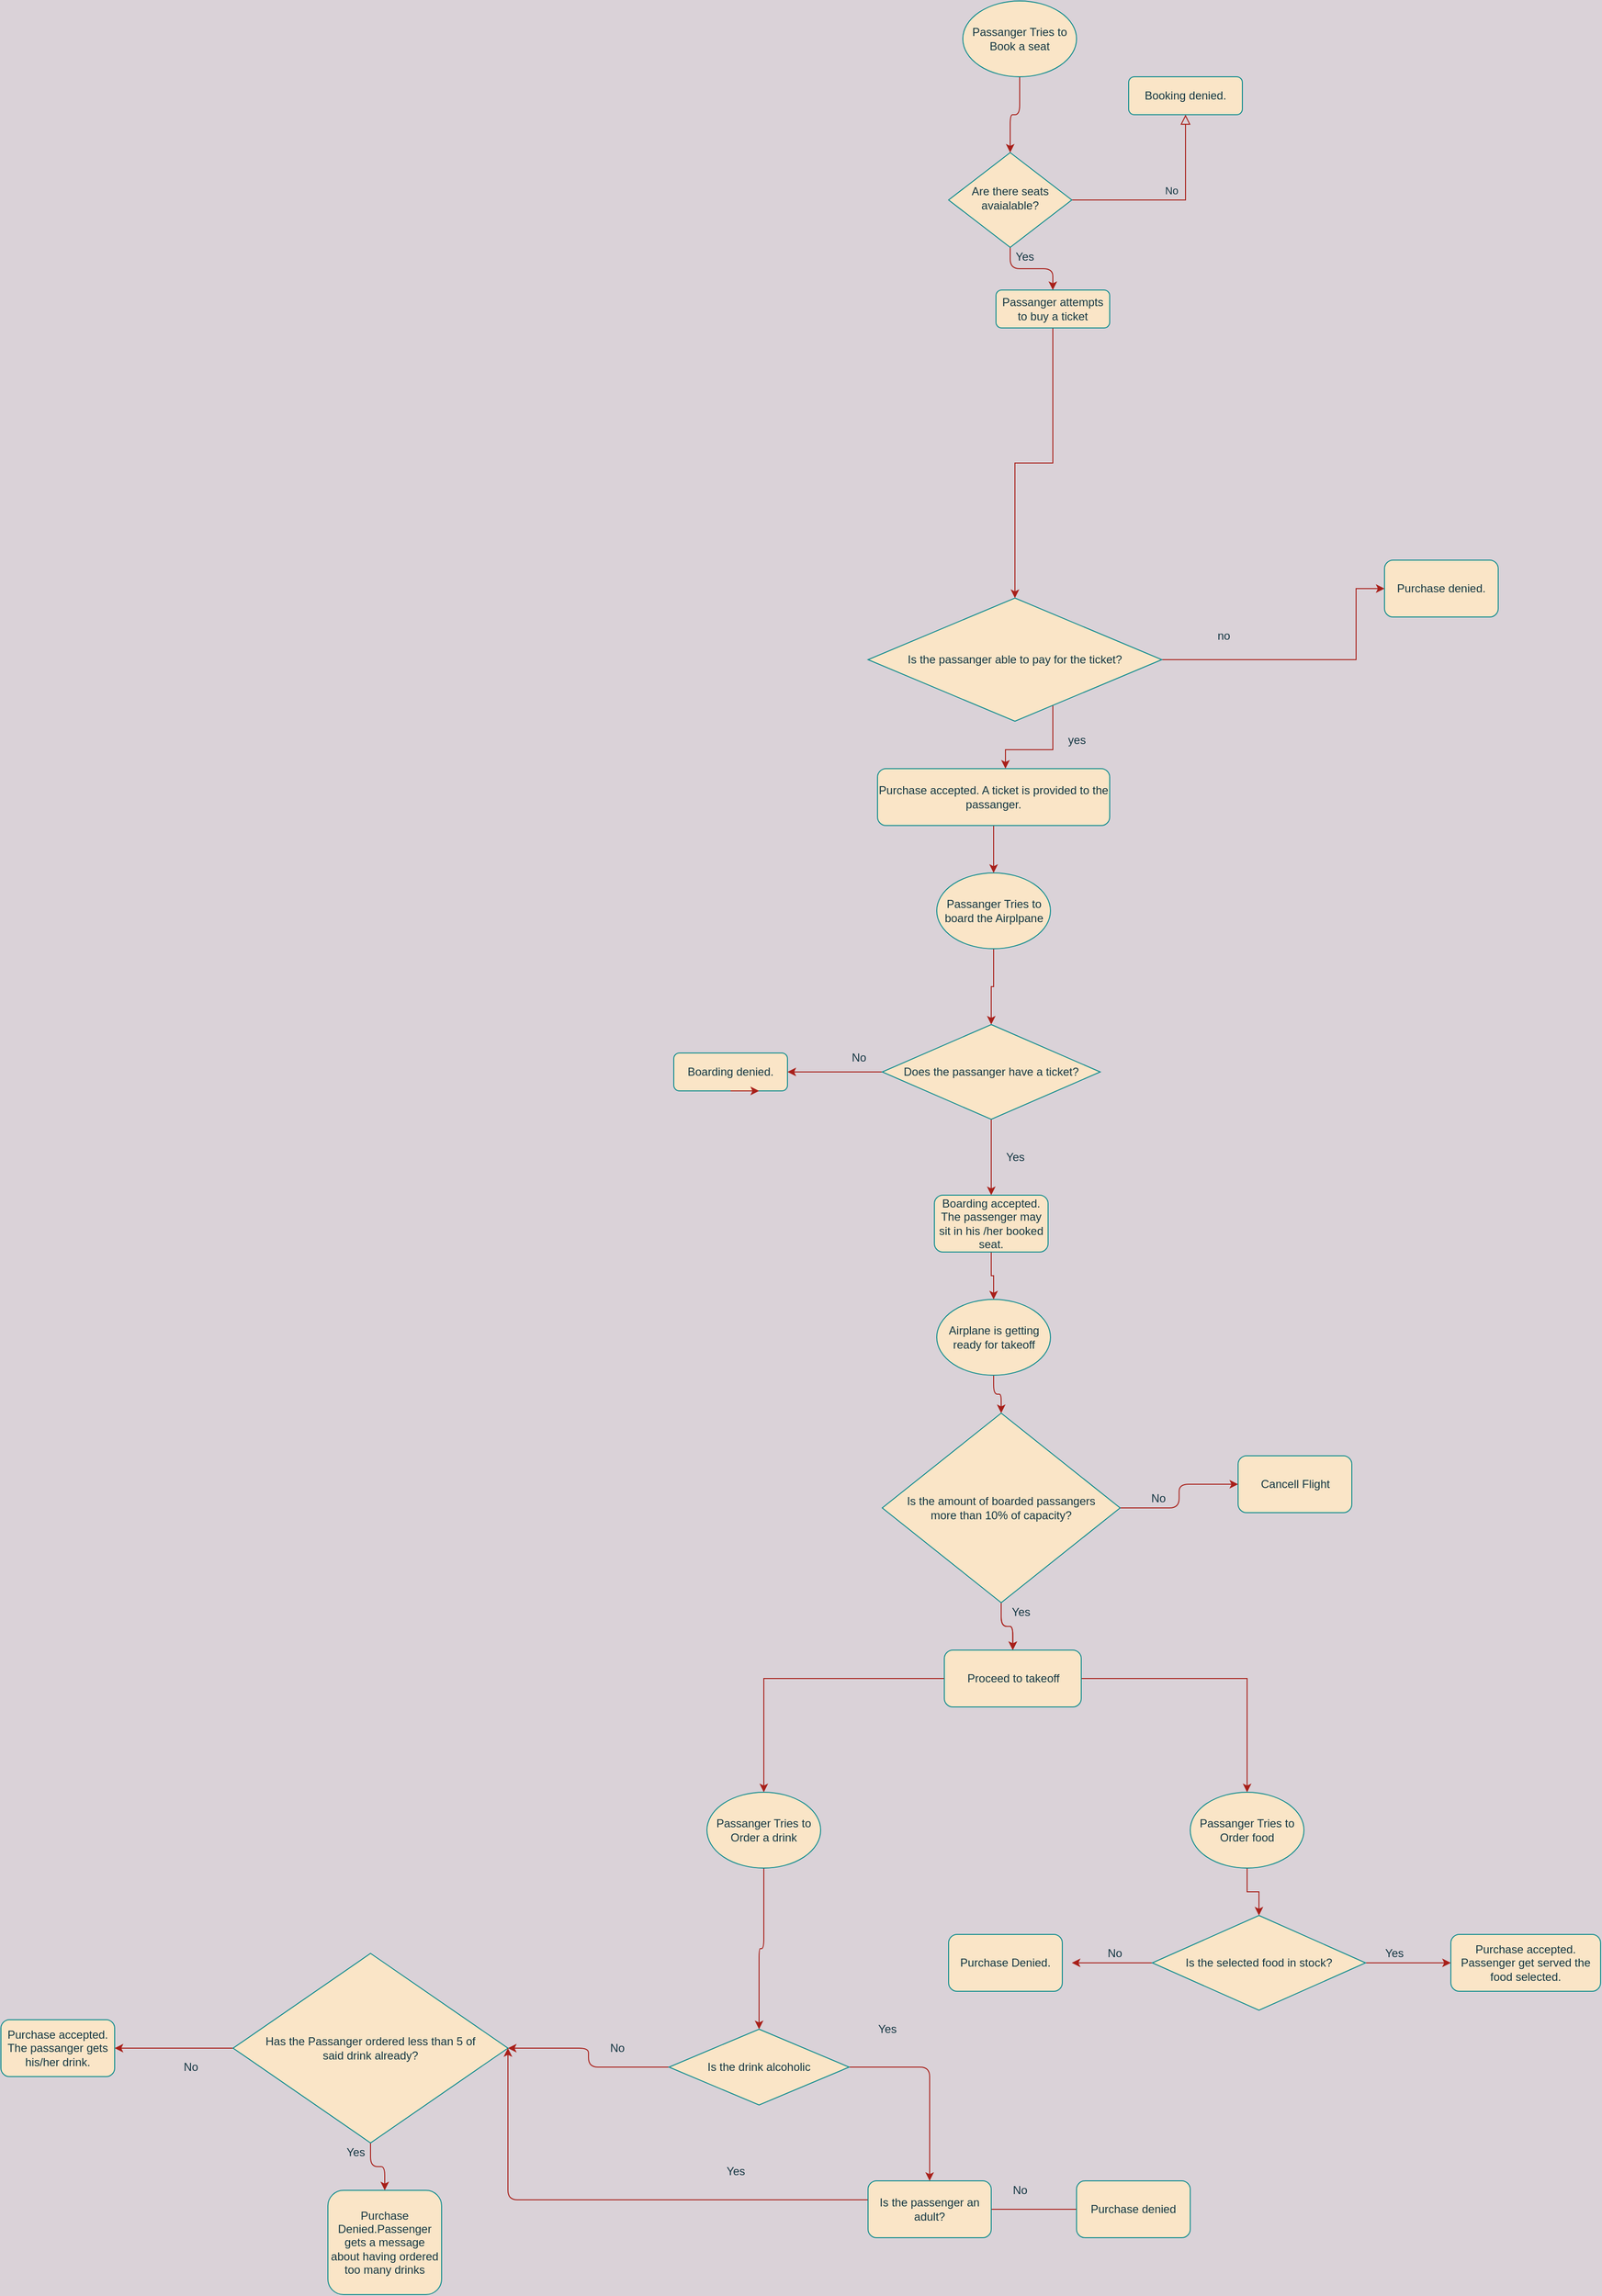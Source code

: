 <mxfile version="13.7.9" type="device"><diagram id="C5RBs43oDa-KdzZeNtuy" name="Page-1"><mxGraphModel dx="1932" dy="488" grid="1" gridSize="10" guides="1" tooltips="1" connect="1" arrows="1" fold="1" page="1" pageScale="1" pageWidth="827" pageHeight="1169" background="#DAD2D8" math="0" shadow="0"><root><mxCell id="WIyWlLk6GJQsqaUBKTNV-0"/><mxCell id="WIyWlLk6GJQsqaUBKTNV-1" parent="WIyWlLk6GJQsqaUBKTNV-0"/><mxCell id="WIyWlLk6GJQsqaUBKTNV-5" value="No" style="edgeStyle=orthogonalEdgeStyle;rounded=0;html=1;jettySize=auto;orthogonalLoop=1;fontSize=11;endArrow=block;endFill=0;endSize=8;strokeWidth=1;shadow=0;labelBackgroundColor=none;strokeColor=#A8201A;fontColor=#143642;" parent="WIyWlLk6GJQsqaUBKTNV-1" source="WIyWlLk6GJQsqaUBKTNV-6" target="WIyWlLk6GJQsqaUBKTNV-7" edge="1"><mxGeometry y="10" relative="1" as="geometry"><mxPoint as="offset"/></mxGeometry></mxCell><mxCell id="gBzIC5DPnKMBng8qm2CA-13" style="edgeStyle=orthogonalEdgeStyle;curved=0;rounded=1;sketch=0;orthogonalLoop=1;jettySize=auto;html=1;entryX=0.5;entryY=0;entryDx=0;entryDy=0;strokeColor=#A8201A;fillColor=#FAE5C7;fontColor=#143642;labelBackgroundColor=#DAD2D8;" parent="WIyWlLk6GJQsqaUBKTNV-1" source="WIyWlLk6GJQsqaUBKTNV-6" target="WIyWlLk6GJQsqaUBKTNV-12" edge="1"><mxGeometry relative="1" as="geometry"/></mxCell><mxCell id="WIyWlLk6GJQsqaUBKTNV-6" value="Are there seats avaialable?" style="rhombus;whiteSpace=wrap;html=1;shadow=0;fontFamily=Helvetica;fontSize=12;align=center;strokeWidth=1;spacing=6;spacingTop=-4;fillColor=#FAE5C7;strokeColor=#0F8B8D;fontColor=#143642;" parent="WIyWlLk6GJQsqaUBKTNV-1" vertex="1"><mxGeometry x="320" y="230" width="130" height="100" as="geometry"/></mxCell><mxCell id="WIyWlLk6GJQsqaUBKTNV-7" value="Booking denied." style="rounded=1;whiteSpace=wrap;html=1;fontSize=12;glass=0;strokeWidth=1;shadow=0;fillColor=#FAE5C7;strokeColor=#0F8B8D;fontColor=#143642;" parent="WIyWlLk6GJQsqaUBKTNV-1" vertex="1"><mxGeometry x="510" y="150" width="120" height="40" as="geometry"/></mxCell><mxCell id="WIyWlLk6GJQsqaUBKTNV-11" value="Boarding denied." style="rounded=1;whiteSpace=wrap;html=1;fontSize=12;glass=0;strokeWidth=1;shadow=0;fillColor=#FAE5C7;strokeColor=#0F8B8D;fontColor=#143642;" parent="WIyWlLk6GJQsqaUBKTNV-1" vertex="1"><mxGeometry x="30" y="1180" width="120" height="40" as="geometry"/></mxCell><mxCell id="6wLQQfIB85W31cSV0V93-3" style="edgeStyle=orthogonalEdgeStyle;rounded=0;orthogonalLoop=1;jettySize=auto;html=1;strokeColor=#A8201A;fontColor=#143642;entryX=0.5;entryY=0;entryDx=0;entryDy=0;labelBackgroundColor=#DAD2D8;" parent="WIyWlLk6GJQsqaUBKTNV-1" source="WIyWlLk6GJQsqaUBKTNV-12" target="6wLQQfIB85W31cSV0V93-4" edge="1"><mxGeometry relative="1" as="geometry"><mxPoint x="400" y="470" as="targetPoint"/></mxGeometry></mxCell><mxCell id="WIyWlLk6GJQsqaUBKTNV-12" value="Passanger attempts to buy a ticket" style="rounded=1;whiteSpace=wrap;html=1;fontSize=12;glass=0;strokeWidth=1;shadow=0;fillColor=#FAE5C7;strokeColor=#0F8B8D;fontColor=#143642;" parent="WIyWlLk6GJQsqaUBKTNV-1" vertex="1"><mxGeometry x="370" y="375" width="120" height="40" as="geometry"/></mxCell><mxCell id="6wLQQfIB85W31cSV0V93-11" style="edgeStyle=orthogonalEdgeStyle;rounded=0;orthogonalLoop=1;jettySize=auto;html=1;entryX=0.5;entryY=0;entryDx=0;entryDy=0;strokeColor=#A8201A;fontColor=#143642;labelBackgroundColor=#DAD2D8;" parent="WIyWlLk6GJQsqaUBKTNV-1" source="6wLQQfIB85W31cSV0V93-0" target="6wLQQfIB85W31cSV0V93-12" edge="1"><mxGeometry relative="1" as="geometry"><mxPoint x="380" y="1140" as="targetPoint"/></mxGeometry></mxCell><mxCell id="6wLQQfIB85W31cSV0V93-0" value="Passanger Tries to board the Airplpane" style="ellipse;whiteSpace=wrap;html=1;fillColor=#FAE5C7;strokeColor=#0F8B8D;fontColor=#143642;" parent="WIyWlLk6GJQsqaUBKTNV-1" vertex="1"><mxGeometry x="307.5" y="990" width="120" height="80" as="geometry"/></mxCell><mxCell id="6wLQQfIB85W31cSV0V93-6" style="edgeStyle=orthogonalEdgeStyle;rounded=0;orthogonalLoop=1;jettySize=auto;html=1;strokeColor=#A8201A;fontColor=#143642;entryX=0;entryY=0.5;entryDx=0;entryDy=0;labelBackgroundColor=#DAD2D8;" parent="WIyWlLk6GJQsqaUBKTNV-1" source="6wLQQfIB85W31cSV0V93-4" target="6wLQQfIB85W31cSV0V93-8" edge="1"><mxGeometry relative="1" as="geometry"><mxPoint x="760" y="640" as="targetPoint"/><Array as="points"><mxPoint x="750" y="765"/><mxPoint x="750" y="690"/></Array></mxGeometry></mxCell><mxCell id="6wLQQfIB85W31cSV0V93-9" style="edgeStyle=orthogonalEdgeStyle;rounded=0;orthogonalLoop=1;jettySize=auto;html=1;strokeColor=#A8201A;fontColor=#143642;labelBackgroundColor=#DAD2D8;" parent="WIyWlLk6GJQsqaUBKTNV-1" source="6wLQQfIB85W31cSV0V93-4" target="6wLQQfIB85W31cSV0V93-10" edge="1"><mxGeometry relative="1" as="geometry"><mxPoint x="380" y="680" as="targetPoint"/><Array as="points"><mxPoint x="430" y="860"/><mxPoint x="380" y="860"/></Array></mxGeometry></mxCell><mxCell id="6wLQQfIB85W31cSV0V93-4" value="Is the passanger able to pay for the ticket?" style="rhombus;whiteSpace=wrap;html=1;fillColor=#FAE5C7;strokeColor=#0F8B8D;fontColor=#143642;" parent="WIyWlLk6GJQsqaUBKTNV-1" vertex="1"><mxGeometry x="235" y="700" width="310" height="130" as="geometry"/></mxCell><mxCell id="6wLQQfIB85W31cSV0V93-8" value="Purchase denied." style="rounded=1;whiteSpace=wrap;html=1;fillColor=#FAE5C7;strokeColor=#0F8B8D;fontColor=#143642;" parent="WIyWlLk6GJQsqaUBKTNV-1" vertex="1"><mxGeometry x="780" y="660" width="120" height="60" as="geometry"/></mxCell><mxCell id="qrw3wCBogV5uxA8gc3xG-9" style="edgeStyle=orthogonalEdgeStyle;rounded=0;orthogonalLoop=1;jettySize=auto;html=1;labelBackgroundColor=#DAD2D8;strokeColor=#A8201A;fontColor=#143642;" edge="1" parent="WIyWlLk6GJQsqaUBKTNV-1" source="6wLQQfIB85W31cSV0V93-10" target="6wLQQfIB85W31cSV0V93-0"><mxGeometry relative="1" as="geometry"/></mxCell><mxCell id="6wLQQfIB85W31cSV0V93-10" value="Purchase accepted. A ticket is provided to the passanger." style="rounded=1;whiteSpace=wrap;html=1;fillColor=#FAE5C7;strokeColor=#0F8B8D;fontColor=#143642;" parent="WIyWlLk6GJQsqaUBKTNV-1" vertex="1"><mxGeometry x="245" y="880" width="245" height="60" as="geometry"/></mxCell><mxCell id="6wLQQfIB85W31cSV0V93-13" style="edgeStyle=orthogonalEdgeStyle;rounded=0;orthogonalLoop=1;jettySize=auto;html=1;strokeColor=#A8201A;fontColor=#143642;labelBackgroundColor=#DAD2D8;" parent="WIyWlLk6GJQsqaUBKTNV-1" source="6wLQQfIB85W31cSV0V93-12" target="WIyWlLk6GJQsqaUBKTNV-11" edge="1"><mxGeometry relative="1" as="geometry"><mxPoint x="140" y="1200" as="targetPoint"/></mxGeometry></mxCell><mxCell id="6wLQQfIB85W31cSV0V93-17" style="edgeStyle=orthogonalEdgeStyle;rounded=0;orthogonalLoop=1;jettySize=auto;html=1;entryX=0.5;entryY=0;entryDx=0;entryDy=0;strokeColor=#A8201A;fontColor=#143642;labelBackgroundColor=#DAD2D8;" parent="WIyWlLk6GJQsqaUBKTNV-1" source="6wLQQfIB85W31cSV0V93-12" target="6wLQQfIB85W31cSV0V93-18" edge="1"><mxGeometry relative="1" as="geometry"><mxPoint x="365" y="1320" as="targetPoint"/></mxGeometry></mxCell><mxCell id="6wLQQfIB85W31cSV0V93-12" value="Does the passanger have a ticket?" style="rhombus;whiteSpace=wrap;html=1;fillColor=#FAE5C7;strokeColor=#0F8B8D;fontColor=#143642;" parent="WIyWlLk6GJQsqaUBKTNV-1" vertex="1"><mxGeometry x="250" y="1150" width="230" height="100" as="geometry"/></mxCell><mxCell id="qrw3wCBogV5uxA8gc3xG-10" style="edgeStyle=orthogonalEdgeStyle;rounded=0;orthogonalLoop=1;jettySize=auto;html=1;labelBackgroundColor=#DAD2D8;strokeColor=#A8201A;fontColor=#143642;" edge="1" parent="WIyWlLk6GJQsqaUBKTNV-1" source="6wLQQfIB85W31cSV0V93-18" target="gBzIC5DPnKMBng8qm2CA-0"><mxGeometry relative="1" as="geometry"/></mxCell><mxCell id="6wLQQfIB85W31cSV0V93-18" value="Boarding accepted. The passenger may sit in his /her booked seat. " style="rounded=1;whiteSpace=wrap;html=1;fillColor=#FAE5C7;strokeColor=#0F8B8D;fontColor=#143642;" parent="WIyWlLk6GJQsqaUBKTNV-1" vertex="1"><mxGeometry x="305" y="1330" width="120" height="60" as="geometry"/></mxCell><mxCell id="6wLQQfIB85W31cSV0V93-19" value="Yes" style="text;html=1;align=center;verticalAlign=middle;resizable=0;points=[];autosize=1;fontColor=#143642;" parent="WIyWlLk6GJQsqaUBKTNV-1" vertex="1"><mxGeometry x="370" y="1280" width="40" height="20" as="geometry"/></mxCell><mxCell id="gBzIC5DPnKMBng8qm2CA-2" style="edgeStyle=orthogonalEdgeStyle;curved=0;rounded=1;sketch=0;orthogonalLoop=1;jettySize=auto;html=1;entryX=0.5;entryY=0;entryDx=0;entryDy=0;strokeColor=#A8201A;fillColor=#FAE5C7;fontColor=#143642;labelBackgroundColor=#DAD2D8;" parent="WIyWlLk6GJQsqaUBKTNV-1" source="gBzIC5DPnKMBng8qm2CA-0" target="gBzIC5DPnKMBng8qm2CA-1" edge="1"><mxGeometry relative="1" as="geometry"/></mxCell><mxCell id="gBzIC5DPnKMBng8qm2CA-0" value="Airplane is getting ready for takeoff" style="ellipse;whiteSpace=wrap;html=1;rounded=0;sketch=0;strokeColor=#0F8B8D;fillColor=#FAE5C7;fontColor=#143642;" parent="WIyWlLk6GJQsqaUBKTNV-1" vertex="1"><mxGeometry x="307.5" y="1440" width="120" height="80" as="geometry"/></mxCell><mxCell id="gBzIC5DPnKMBng8qm2CA-3" style="edgeStyle=orthogonalEdgeStyle;curved=0;rounded=1;sketch=0;orthogonalLoop=1;jettySize=auto;html=1;strokeColor=#A8201A;fillColor=#FAE5C7;fontColor=#143642;labelBackgroundColor=#DAD2D8;" parent="WIyWlLk6GJQsqaUBKTNV-1" source="gBzIC5DPnKMBng8qm2CA-1" target="gBzIC5DPnKMBng8qm2CA-4" edge="1"><mxGeometry relative="1" as="geometry"><mxPoint x="605.5" y="1635" as="targetPoint"/></mxGeometry></mxCell><mxCell id="gBzIC5DPnKMBng8qm2CA-5" value="" style="edgeStyle=orthogonalEdgeStyle;curved=0;rounded=1;sketch=0;orthogonalLoop=1;jettySize=auto;html=1;strokeColor=#A8201A;fillColor=#FAE5C7;fontColor=#143642;labelBackgroundColor=#DAD2D8;" parent="WIyWlLk6GJQsqaUBKTNV-1" source="gBzIC5DPnKMBng8qm2CA-1" target="gBzIC5DPnKMBng8qm2CA-4" edge="1"><mxGeometry relative="1" as="geometry"/></mxCell><mxCell id="gBzIC5DPnKMBng8qm2CA-8" style="edgeStyle=orthogonalEdgeStyle;curved=0;rounded=1;sketch=0;orthogonalLoop=1;jettySize=auto;html=1;exitX=1;exitY=0.5;exitDx=0;exitDy=0;entryX=0;entryY=0.5;entryDx=0;entryDy=0;strokeColor=#A8201A;fillColor=#FAE5C7;fontColor=#143642;labelBackgroundColor=#DAD2D8;" parent="WIyWlLk6GJQsqaUBKTNV-1" source="gBzIC5DPnKMBng8qm2CA-1" target="gBzIC5DPnKMBng8qm2CA-7" edge="1"><mxGeometry relative="1" as="geometry"/></mxCell><mxCell id="gBzIC5DPnKMBng8qm2CA-1" value="Is the amount of boarded passangers&lt;br&gt;more than 10% of capacity?" style="rhombus;whiteSpace=wrap;html=1;rounded=0;sketch=0;strokeColor=#0F8B8D;fillColor=#FAE5C7;fontColor=#143642;" parent="WIyWlLk6GJQsqaUBKTNV-1" vertex="1"><mxGeometry x="250" y="1560" width="251" height="200" as="geometry"/></mxCell><mxCell id="qrw3wCBogV5uxA8gc3xG-14" style="edgeStyle=orthogonalEdgeStyle;rounded=0;orthogonalLoop=1;jettySize=auto;html=1;labelBackgroundColor=#DAD2D8;strokeColor=#A8201A;fontColor=#143642;" edge="1" parent="WIyWlLk6GJQsqaUBKTNV-1" source="gBzIC5DPnKMBng8qm2CA-4" target="gBzIC5DPnKMBng8qm2CA-15"><mxGeometry relative="1" as="geometry"/></mxCell><mxCell id="qrw3wCBogV5uxA8gc3xG-16" style="edgeStyle=orthogonalEdgeStyle;rounded=0;orthogonalLoop=1;jettySize=auto;html=1;entryX=0.5;entryY=0;entryDx=0;entryDy=0;labelBackgroundColor=#DAD2D8;strokeColor=#A8201A;fontColor=#143642;" edge="1" parent="WIyWlLk6GJQsqaUBKTNV-1" source="gBzIC5DPnKMBng8qm2CA-4" target="qrw3wCBogV5uxA8gc3xG-15"><mxGeometry relative="1" as="geometry"/></mxCell><mxCell id="gBzIC5DPnKMBng8qm2CA-4" value="Proceed to takeoff" style="rounded=1;whiteSpace=wrap;html=1;sketch=0;strokeColor=#0F8B8D;fillColor=#FAE5C7;fontColor=#143642;" parent="WIyWlLk6GJQsqaUBKTNV-1" vertex="1"><mxGeometry x="315.5" y="1810" width="144.5" height="60" as="geometry"/></mxCell><mxCell id="gBzIC5DPnKMBng8qm2CA-6" value="Yes" style="text;html=1;align=center;verticalAlign=middle;resizable=0;points=[];autosize=1;fontColor=#143642;" parent="WIyWlLk6GJQsqaUBKTNV-1" vertex="1"><mxGeometry x="375.5" y="1760" width="40" height="20" as="geometry"/></mxCell><mxCell id="gBzIC5DPnKMBng8qm2CA-7" value="Cancell Flight" style="rounded=1;whiteSpace=wrap;html=1;sketch=0;strokeColor=#0F8B8D;fillColor=#FAE5C7;fontColor=#143642;" parent="WIyWlLk6GJQsqaUBKTNV-1" vertex="1"><mxGeometry x="625.5" y="1605" width="120" height="60" as="geometry"/></mxCell><mxCell id="gBzIC5DPnKMBng8qm2CA-9" value="No" style="text;html=1;align=center;verticalAlign=middle;resizable=0;points=[];autosize=1;fontColor=#143642;" parent="WIyWlLk6GJQsqaUBKTNV-1" vertex="1"><mxGeometry x="525.5" y="1640" width="30" height="20" as="geometry"/></mxCell><mxCell id="gBzIC5DPnKMBng8qm2CA-11" style="edgeStyle=orthogonalEdgeStyle;curved=0;rounded=1;sketch=0;orthogonalLoop=1;jettySize=auto;html=1;entryX=0.5;entryY=0;entryDx=0;entryDy=0;strokeColor=#A8201A;fillColor=#FAE5C7;fontColor=#143642;labelBackgroundColor=#DAD2D8;" parent="WIyWlLk6GJQsqaUBKTNV-1" source="gBzIC5DPnKMBng8qm2CA-10" target="WIyWlLk6GJQsqaUBKTNV-6" edge="1"><mxGeometry relative="1" as="geometry"/></mxCell><mxCell id="gBzIC5DPnKMBng8qm2CA-10" value="&lt;span&gt;Passanger Tries to Book a seat&lt;/span&gt;" style="ellipse;whiteSpace=wrap;html=1;rounded=0;sketch=0;strokeColor=#0F8B8D;fillColor=#FAE5C7;fontColor=#143642;" parent="WIyWlLk6GJQsqaUBKTNV-1" vertex="1"><mxGeometry x="335" y="70" width="120" height="80" as="geometry"/></mxCell><mxCell id="gBzIC5DPnKMBng8qm2CA-14" value="Yes" style="text;html=1;align=center;verticalAlign=middle;resizable=0;points=[];autosize=1;fontColor=#143642;" parent="WIyWlLk6GJQsqaUBKTNV-1" vertex="1"><mxGeometry x="380" y="330" width="40" height="20" as="geometry"/></mxCell><mxCell id="gBzIC5DPnKMBng8qm2CA-17" style="edgeStyle=orthogonalEdgeStyle;curved=0;rounded=1;sketch=0;orthogonalLoop=1;jettySize=auto;html=1;entryX=0.5;entryY=0;entryDx=0;entryDy=0;strokeColor=#A8201A;fillColor=#FAE5C7;fontColor=#143642;labelBackgroundColor=#DAD2D8;" parent="WIyWlLk6GJQsqaUBKTNV-1" source="gBzIC5DPnKMBng8qm2CA-15" target="gBzIC5DPnKMBng8qm2CA-16" edge="1"><mxGeometry relative="1" as="geometry"/></mxCell><mxCell id="gBzIC5DPnKMBng8qm2CA-15" value="Passanger Tries to Order a drink" style="ellipse;whiteSpace=wrap;html=1;rounded=0;sketch=0;strokeColor=#0F8B8D;fillColor=#FAE5C7;fontColor=#143642;" parent="WIyWlLk6GJQsqaUBKTNV-1" vertex="1"><mxGeometry x="65" y="1960" width="120" height="80" as="geometry"/></mxCell><mxCell id="gBzIC5DPnKMBng8qm2CA-18" style="edgeStyle=orthogonalEdgeStyle;curved=0;rounded=1;sketch=0;orthogonalLoop=1;jettySize=auto;html=1;exitX=0;exitY=0.5;exitDx=0;exitDy=0;strokeColor=#A8201A;fillColor=#FAE5C7;fontColor=#143642;entryX=1;entryY=0.5;entryDx=0;entryDy=0;labelBackgroundColor=#DAD2D8;" parent="WIyWlLk6GJQsqaUBKTNV-1" source="gBzIC5DPnKMBng8qm2CA-16" target="gBzIC5DPnKMBng8qm2CA-22" edge="1"><mxGeometry relative="1" as="geometry"><mxPoint x="-125" y="2250" as="targetPoint"/></mxGeometry></mxCell><mxCell id="gBzIC5DPnKMBng8qm2CA-30" style="edgeStyle=orthogonalEdgeStyle;curved=0;rounded=1;sketch=0;orthogonalLoop=1;jettySize=auto;html=1;strokeColor=#A8201A;fillColor=#FAE5C7;fontColor=#143642;labelBackgroundColor=#DAD2D8;" parent="WIyWlLk6GJQsqaUBKTNV-1" source="gBzIC5DPnKMBng8qm2CA-16" target="gBzIC5DPnKMBng8qm2CA-32" edge="1"><mxGeometry relative="1" as="geometry"><mxPoint x="325" y="2250" as="targetPoint"/></mxGeometry></mxCell><mxCell id="gBzIC5DPnKMBng8qm2CA-16" value="Is the drink alcoholic" style="rhombus;whiteSpace=wrap;html=1;rounded=0;sketch=0;strokeColor=#0F8B8D;fillColor=#FAE5C7;fontColor=#143642;" parent="WIyWlLk6GJQsqaUBKTNV-1" vertex="1"><mxGeometry x="25" y="2210" width="190" height="80" as="geometry"/></mxCell><mxCell id="gBzIC5DPnKMBng8qm2CA-21" value="No" style="text;html=1;align=center;verticalAlign=middle;resizable=0;points=[];autosize=1;fontColor=#143642;" parent="WIyWlLk6GJQsqaUBKTNV-1" vertex="1"><mxGeometry x="-45" y="2220" width="30" height="20" as="geometry"/></mxCell><mxCell id="gBzIC5DPnKMBng8qm2CA-23" style="edgeStyle=orthogonalEdgeStyle;curved=0;rounded=1;sketch=0;orthogonalLoop=1;jettySize=auto;html=1;strokeColor=#A8201A;fillColor=#FAE5C7;fontColor=#143642;labelBackgroundColor=#DAD2D8;" parent="WIyWlLk6GJQsqaUBKTNV-1" source="gBzIC5DPnKMBng8qm2CA-22" target="gBzIC5DPnKMBng8qm2CA-24" edge="1"><mxGeometry relative="1" as="geometry"><mxPoint x="-565" y="2240" as="targetPoint"/></mxGeometry></mxCell><mxCell id="gBzIC5DPnKMBng8qm2CA-26" style="edgeStyle=orthogonalEdgeStyle;curved=0;rounded=1;sketch=0;orthogonalLoop=1;jettySize=auto;html=1;strokeColor=#A8201A;fillColor=#FAE5C7;fontColor=#143642;entryX=1;entryY=0.5;entryDx=0;entryDy=0;labelBackgroundColor=#DAD2D8;" parent="WIyWlLk6GJQsqaUBKTNV-1" source="gBzIC5DPnKMBng8qm2CA-22" target="gBzIC5DPnKMBng8qm2CA-28" edge="1"><mxGeometry relative="1" as="geometry"><mxPoint x="-265" y="2440" as="targetPoint"/></mxGeometry></mxCell><mxCell id="gBzIC5DPnKMBng8qm2CA-22" value="Has the Passanger ordered less than 5 of&lt;br&gt;said drink already?" style="rhombus;whiteSpace=wrap;html=1;rounded=0;sketch=0;strokeColor=#0F8B8D;fillColor=#FAE5C7;fontColor=#143642;" parent="WIyWlLk6GJQsqaUBKTNV-1" vertex="1"><mxGeometry x="-435" y="2130" width="290" height="200" as="geometry"/></mxCell><mxCell id="gBzIC5DPnKMBng8qm2CA-24" value="Purchase Denied.Passenger gets a message about having ordered too many drinks" style="rounded=1;whiteSpace=wrap;html=1;sketch=0;strokeColor=#0F8B8D;fillColor=#FAE5C7;fontColor=#143642;" parent="WIyWlLk6GJQsqaUBKTNV-1" vertex="1"><mxGeometry x="-335" y="2380" width="120" height="110" as="geometry"/></mxCell><mxCell id="gBzIC5DPnKMBng8qm2CA-25" value="Yes" style="text;html=1;align=center;verticalAlign=middle;resizable=0;points=[];autosize=1;fontColor=#143642;" parent="WIyWlLk6GJQsqaUBKTNV-1" vertex="1"><mxGeometry x="-326" y="2330" width="40" height="20" as="geometry"/></mxCell><mxCell id="gBzIC5DPnKMBng8qm2CA-27" value="No" style="text;html=1;align=center;verticalAlign=middle;resizable=0;points=[];autosize=1;fontColor=#143642;" parent="WIyWlLk6GJQsqaUBKTNV-1" vertex="1"><mxGeometry x="-495" y="2240" width="30" height="20" as="geometry"/></mxCell><mxCell id="gBzIC5DPnKMBng8qm2CA-28" value="Purchase accepted. The passanger gets his/her drink." style="rounded=1;whiteSpace=wrap;html=1;sketch=0;strokeColor=#0F8B8D;fillColor=#FAE5C7;fontColor=#143642;" parent="WIyWlLk6GJQsqaUBKTNV-1" vertex="1"><mxGeometry x="-680" y="2200" width="120" height="60" as="geometry"/></mxCell><mxCell id="gBzIC5DPnKMBng8qm2CA-31" value="Yes" style="text;html=1;align=center;verticalAlign=middle;resizable=0;points=[];autosize=1;fontColor=#143642;" parent="WIyWlLk6GJQsqaUBKTNV-1" vertex="1"><mxGeometry x="235" y="2200" width="40" height="20" as="geometry"/></mxCell><mxCell id="gBzIC5DPnKMBng8qm2CA-35" style="edgeStyle=orthogonalEdgeStyle;curved=0;rounded=1;sketch=0;orthogonalLoop=1;jettySize=auto;html=1;strokeColor=#A8201A;fillColor=#FAE5C7;fontColor=#143642;labelBackgroundColor=#DAD2D8;" parent="WIyWlLk6GJQsqaUBKTNV-1" source="gBzIC5DPnKMBng8qm2CA-32" edge="1"><mxGeometry relative="1" as="geometry"><mxPoint x="465" y="2400" as="targetPoint"/></mxGeometry></mxCell><mxCell id="gBzIC5DPnKMBng8qm2CA-40" style="edgeStyle=orthogonalEdgeStyle;curved=0;rounded=1;sketch=0;orthogonalLoop=1;jettySize=auto;html=1;strokeColor=#A8201A;fillColor=#FAE5C7;fontColor=#143642;entryX=1;entryY=0.5;entryDx=0;entryDy=0;labelBackgroundColor=#DAD2D8;" parent="WIyWlLk6GJQsqaUBKTNV-1" source="gBzIC5DPnKMBng8qm2CA-32" target="gBzIC5DPnKMBng8qm2CA-22" edge="1"><mxGeometry relative="1" as="geometry"><mxPoint x="-15" y="2250" as="targetPoint"/><Array as="points"><mxPoint x="300" y="2390"/><mxPoint x="-145" y="2390"/></Array></mxGeometry></mxCell><mxCell id="gBzIC5DPnKMBng8qm2CA-32" value="Is the passenger an adult?" style="rounded=1;whiteSpace=wrap;html=1;sketch=0;strokeColor=#0F8B8D;fillColor=#FAE5C7;fontColor=#143642;" parent="WIyWlLk6GJQsqaUBKTNV-1" vertex="1"><mxGeometry x="235" y="2370" width="130" height="60" as="geometry"/></mxCell><mxCell id="gBzIC5DPnKMBng8qm2CA-36" value="Purchase denied" style="rounded=1;whiteSpace=wrap;html=1;sketch=0;strokeColor=#0F8B8D;fillColor=#FAE5C7;fontColor=#143642;" parent="WIyWlLk6GJQsqaUBKTNV-1" vertex="1"><mxGeometry x="455" y="2370" width="120" height="60" as="geometry"/></mxCell><mxCell id="gBzIC5DPnKMBng8qm2CA-37" value="No" style="text;html=1;align=center;verticalAlign=middle;resizable=0;points=[];autosize=1;fontColor=#143642;" parent="WIyWlLk6GJQsqaUBKTNV-1" vertex="1"><mxGeometry x="380" y="2370" width="30" height="20" as="geometry"/></mxCell><mxCell id="gBzIC5DPnKMBng8qm2CA-42" value="Yes" style="text;html=1;align=center;verticalAlign=middle;resizable=0;points=[];autosize=1;fontColor=#143642;" parent="WIyWlLk6GJQsqaUBKTNV-1" vertex="1"><mxGeometry x="75" y="2350" width="40" height="20" as="geometry"/></mxCell><mxCell id="gBzIC5DPnKMBng8qm2CA-44" style="edgeStyle=orthogonalEdgeStyle;curved=0;rounded=1;sketch=0;orthogonalLoop=1;jettySize=auto;html=1;exitX=0.5;exitY=1;exitDx=0;exitDy=0;strokeColor=#A8201A;fillColor=#FAE5C7;fontColor=#143642;labelBackgroundColor=#DAD2D8;" parent="WIyWlLk6GJQsqaUBKTNV-1" source="gBzIC5DPnKMBng8qm2CA-32" target="gBzIC5DPnKMBng8qm2CA-32" edge="1"><mxGeometry relative="1" as="geometry"/></mxCell><mxCell id="UU9eSbyjdUJBT0CaXNdl-2" value="yes" style="text;html=1;align=center;verticalAlign=middle;resizable=0;points=[];autosize=1;fontColor=#143642;" parent="WIyWlLk6GJQsqaUBKTNV-1" vertex="1"><mxGeometry x="440" y="840" width="30" height="20" as="geometry"/></mxCell><mxCell id="UU9eSbyjdUJBT0CaXNdl-4" value="no" style="text;html=1;align=center;verticalAlign=middle;resizable=0;points=[];autosize=1;fontColor=#143642;" parent="WIyWlLk6GJQsqaUBKTNV-1" vertex="1"><mxGeometry x="595" y="730" width="30" height="20" as="geometry"/></mxCell><mxCell id="2tcwZpu1ZJ63Ptn0tMhK-0" value="No" style="text;html=1;align=center;verticalAlign=middle;resizable=0;points=[];autosize=1;fontColor=#143642;" parent="WIyWlLk6GJQsqaUBKTNV-1" vertex="1"><mxGeometry x="210" y="1175" width="30" height="20" as="geometry"/></mxCell><mxCell id="qrw3wCBogV5uxA8gc3xG-0" style="edgeStyle=orthogonalEdgeStyle;rounded=0;orthogonalLoop=1;jettySize=auto;html=1;exitX=0.5;exitY=1;exitDx=0;exitDy=0;entryX=0.75;entryY=1;entryDx=0;entryDy=0;labelBackgroundColor=#DAD2D8;strokeColor=#A8201A;fontColor=#143642;" edge="1" parent="WIyWlLk6GJQsqaUBKTNV-1" source="WIyWlLk6GJQsqaUBKTNV-11" target="WIyWlLk6GJQsqaUBKTNV-11"><mxGeometry relative="1" as="geometry"/></mxCell><mxCell id="qrw3wCBogV5uxA8gc3xG-18" style="edgeStyle=orthogonalEdgeStyle;rounded=0;orthogonalLoop=1;jettySize=auto;html=1;labelBackgroundColor=#DAD2D8;strokeColor=#A8201A;fontColor=#143642;" edge="1" parent="WIyWlLk6GJQsqaUBKTNV-1" source="qrw3wCBogV5uxA8gc3xG-15" target="qrw3wCBogV5uxA8gc3xG-17"><mxGeometry relative="1" as="geometry"/></mxCell><mxCell id="qrw3wCBogV5uxA8gc3xG-15" value="Passanger Tries to Order food" style="ellipse;whiteSpace=wrap;html=1;rounded=0;sketch=0;strokeColor=#0F8B8D;fillColor=#FAE5C7;fontColor=#143642;" vertex="1" parent="WIyWlLk6GJQsqaUBKTNV-1"><mxGeometry x="575" y="1960" width="120" height="80" as="geometry"/></mxCell><mxCell id="qrw3wCBogV5uxA8gc3xG-21" style="edgeStyle=orthogonalEdgeStyle;rounded=0;orthogonalLoop=1;jettySize=auto;html=1;labelBackgroundColor=#DAD2D8;strokeColor=#A8201A;fontColor=#143642;" edge="1" parent="WIyWlLk6GJQsqaUBKTNV-1" source="qrw3wCBogV5uxA8gc3xG-17"><mxGeometry relative="1" as="geometry"><mxPoint x="450" y="2140" as="targetPoint"/></mxGeometry></mxCell><mxCell id="qrw3wCBogV5uxA8gc3xG-25" style="edgeStyle=orthogonalEdgeStyle;rounded=0;orthogonalLoop=1;jettySize=auto;html=1;entryX=0;entryY=0.5;entryDx=0;entryDy=0;labelBackgroundColor=#DAD2D8;strokeColor=#A8201A;fontColor=#143642;" edge="1" parent="WIyWlLk6GJQsqaUBKTNV-1" source="qrw3wCBogV5uxA8gc3xG-17" target="qrw3wCBogV5uxA8gc3xG-22"><mxGeometry relative="1" as="geometry"/></mxCell><mxCell id="qrw3wCBogV5uxA8gc3xG-17" value="Is the selected food in stock?" style="rhombus;whiteSpace=wrap;html=1;fillColor=#FAE5C7;strokeColor=#0F8B8D;fontColor=#143642;" vertex="1" parent="WIyWlLk6GJQsqaUBKTNV-1"><mxGeometry x="535" y="2090" width="225" height="100" as="geometry"/></mxCell><mxCell id="qrw3wCBogV5uxA8gc3xG-22" value="Purchase accepted. Passenger get served the food selected." style="rounded=1;whiteSpace=wrap;html=1;fillColor=#FAE5C7;strokeColor=#0F8B8D;fontColor=#143642;" vertex="1" parent="WIyWlLk6GJQsqaUBKTNV-1"><mxGeometry x="850" y="2110" width="158" height="60" as="geometry"/></mxCell><mxCell id="qrw3wCBogV5uxA8gc3xG-23" value="Yes" style="text;html=1;align=center;verticalAlign=middle;resizable=0;points=[];autosize=1;fontColor=#143642;" vertex="1" parent="WIyWlLk6GJQsqaUBKTNV-1"><mxGeometry x="770" y="2120" width="40" height="20" as="geometry"/></mxCell><mxCell id="qrw3wCBogV5uxA8gc3xG-26" value="No" style="text;html=1;align=center;verticalAlign=middle;resizable=0;points=[];autosize=1;fontColor=#143642;" vertex="1" parent="WIyWlLk6GJQsqaUBKTNV-1"><mxGeometry x="480" y="2120" width="30" height="20" as="geometry"/></mxCell><mxCell id="qrw3wCBogV5uxA8gc3xG-27" value="Purchase Denied." style="rounded=1;whiteSpace=wrap;html=1;fillColor=#FAE5C7;strokeColor=#0F8B8D;fontColor=#143642;" vertex="1" parent="WIyWlLk6GJQsqaUBKTNV-1"><mxGeometry x="320" y="2110" width="120" height="60" as="geometry"/></mxCell></root></mxGraphModel></diagram></mxfile>